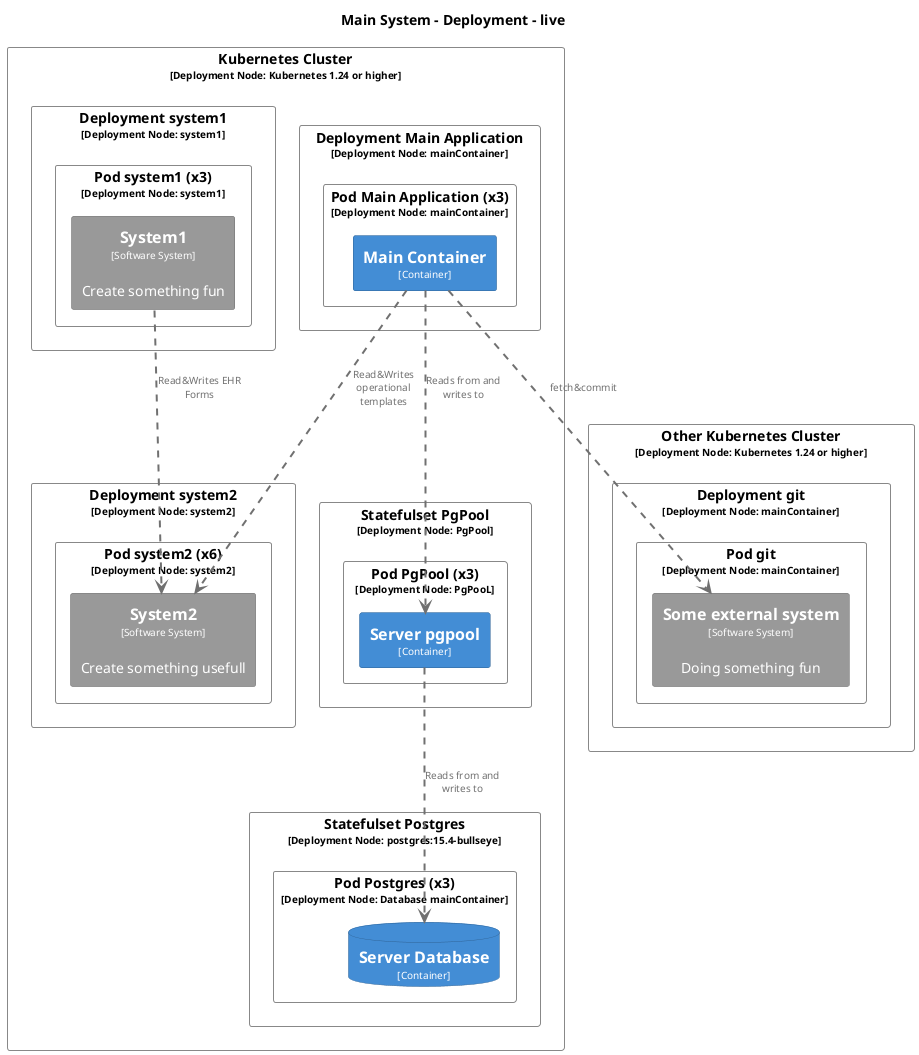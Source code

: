 @startuml
set separator none
title Main System - Deployment - live

top to bottom direction

skinparam {
  shadowing false
  arrowFontSize 10
  defaultTextAlignment center
  wrapWidth 200
  maxMessageSize 100
}

hide stereotype

skinparam rectangle<<live.KubernetesCluster.DeploymentMainApplication>> {
  BackgroundColor #ffffff
  FontColor #000000
  BorderColor #888888
}
skinparam rectangle<<live.OtherKubernetesCluster.Deploymentgit>> {
  BackgroundColor #ffffff
  FontColor #000000
  BorderColor #888888
}
skinparam rectangle<<live.KubernetesCluster.Deploymentsystem1>> {
  BackgroundColor #ffffff
  FontColor #000000
  BorderColor #888888
}
skinparam rectangle<<live.KubernetesCluster.Deploymentsystem2>> {
  BackgroundColor #ffffff
  FontColor #000000
  BorderColor #888888
}
skinparam rectangle<<live.KubernetesCluster>> {
  BackgroundColor #ffffff
  FontColor #000000
  BorderColor #888888
}
skinparam rectangle<<live.KubernetesCluster.DeploymentMainApplication.PodMainApplication.MainContainer_1>> {
  BackgroundColor #438dd5
  FontColor #ffffff
  BorderColor #2e6295
}
skinparam rectangle<<live.OtherKubernetesCluster>> {
  BackgroundColor #ffffff
  FontColor #000000
  BorderColor #888888
}
skinparam rectangle<<live.KubernetesCluster.DeploymentMainApplication.PodMainApplication>> {
  BackgroundColor #ffffff
  FontColor #000000
  BorderColor #888888
}
skinparam rectangle<<live.KubernetesCluster.StatefulsetPgPool.PodPgPool>> {
  BackgroundColor #ffffff
  FontColor #000000
  BorderColor #888888
}
skinparam rectangle<<live.KubernetesCluster.StatefulsetPostgres.PodPostgres>> {
  BackgroundColor #ffffff
  FontColor #000000
  BorderColor #888888
}
skinparam rectangle<<live.OtherKubernetesCluster.Deploymentgit.Podgit>> {
  BackgroundColor #ffffff
  FontColor #000000
  BorderColor #888888
}
skinparam rectangle<<live.KubernetesCluster.Deploymentsystem1.Podsystem1>> {
  BackgroundColor #ffffff
  FontColor #000000
  BorderColor #888888
}
skinparam rectangle<<live.KubernetesCluster.Deploymentsystem2.Podsystem2>> {
  BackgroundColor #ffffff
  FontColor #000000
  BorderColor #888888
}
skinparam database<<live.KubernetesCluster.StatefulsetPostgres.PodPostgres.ServerDatabase_1>> {
  BackgroundColor #438dd5
  FontColor #ffffff
  BorderColor #2e6295
}
skinparam rectangle<<live.KubernetesCluster.StatefulsetPgPool.PodPgPool.Serverpgpool_1>> {
  BackgroundColor #438dd5
  FontColor #ffffff
  BorderColor #2e6295
}
skinparam rectangle<<live.OtherKubernetesCluster.Deploymentgit.Podgit.Someexternalsystem_1>> {
  BackgroundColor #999999
  FontColor #ffffff
  BorderColor #6b6b6b
}
skinparam rectangle<<live.KubernetesCluster.StatefulsetPgPool>> {
  BackgroundColor #ffffff
  FontColor #000000
  BorderColor #888888
}
skinparam rectangle<<live.KubernetesCluster.StatefulsetPostgres>> {
  BackgroundColor #ffffff
  FontColor #000000
  BorderColor #888888
}
skinparam rectangle<<live.KubernetesCluster.Deploymentsystem1.Podsystem1.System1_1>> {
  BackgroundColor #999999
  FontColor #ffffff
  BorderColor #6b6b6b
}
skinparam rectangle<<live.KubernetesCluster.Deploymentsystem2.Podsystem2.System2_1>> {
  BackgroundColor #999999
  FontColor #ffffff
  BorderColor #6b6b6b
}

rectangle "Other Kubernetes Cluster\n<size:10>[Deployment Node: Kubernetes 1.24 or higher]</size>" <<live.OtherKubernetesCluster>> as live.OtherKubernetesCluster {
  rectangle "Deployment git\n<size:10>[Deployment Node: mainContainer]</size>" <<live.OtherKubernetesCluster.Deploymentgit>> as live.OtherKubernetesCluster.Deploymentgit {
    rectangle "Pod git\n<size:10>[Deployment Node: mainContainer]</size>" <<live.OtherKubernetesCluster.Deploymentgit.Podgit>> as live.OtherKubernetesCluster.Deploymentgit.Podgit {
      rectangle "==Some external system\n<size:10>[Software System]</size>\n\nDoing something fun" <<live.OtherKubernetesCluster.Deploymentgit.Podgit.Someexternalsystem_1>> as live.OtherKubernetesCluster.Deploymentgit.Podgit.Someexternalsystem_1
    }

  }

}

rectangle "Kubernetes Cluster\n<size:10>[Deployment Node: Kubernetes 1.24 or higher]</size>" <<live.KubernetesCluster>> as live.KubernetesCluster {
  rectangle "Deployment Main Application\n<size:10>[Deployment Node: mainContainer]</size>" <<live.KubernetesCluster.DeploymentMainApplication>> as live.KubernetesCluster.DeploymentMainApplication {
    rectangle "Pod Main Application (x3)\n<size:10>[Deployment Node: mainContainer]</size>" <<live.KubernetesCluster.DeploymentMainApplication.PodMainApplication>> as live.KubernetesCluster.DeploymentMainApplication.PodMainApplication {
      rectangle "==Main Container\n<size:10>[Container]</size>" <<live.KubernetesCluster.DeploymentMainApplication.PodMainApplication.MainContainer_1>> as live.KubernetesCluster.DeploymentMainApplication.PodMainApplication.MainContainer_1
    }

  }

  rectangle "Deployment system1\n<size:10>[Deployment Node: system1]</size>" <<live.KubernetesCluster.Deploymentsystem1>> as live.KubernetesCluster.Deploymentsystem1 {
    rectangle "Pod system1 (x3)\n<size:10>[Deployment Node: system1]</size>" <<live.KubernetesCluster.Deploymentsystem1.Podsystem1>> as live.KubernetesCluster.Deploymentsystem1.Podsystem1 {
      rectangle "==System1\n<size:10>[Software System]</size>\n\nCreate something fun" <<live.KubernetesCluster.Deploymentsystem1.Podsystem1.System1_1>> as live.KubernetesCluster.Deploymentsystem1.Podsystem1.System1_1
    }

  }

  rectangle "Deployment system2\n<size:10>[Deployment Node: system2]</size>" <<live.KubernetesCluster.Deploymentsystem2>> as live.KubernetesCluster.Deploymentsystem2 {
    rectangle "Pod system2 (x6)\n<size:10>[Deployment Node: system2]</size>" <<live.KubernetesCluster.Deploymentsystem2.Podsystem2>> as live.KubernetesCluster.Deploymentsystem2.Podsystem2 {
      rectangle "==System2\n<size:10>[Software System]</size>\n\nCreate something usefull" <<live.KubernetesCluster.Deploymentsystem2.Podsystem2.System2_1>> as live.KubernetesCluster.Deploymentsystem2.Podsystem2.System2_1
    }

  }

  rectangle "Statefulset PgPool\n<size:10>[Deployment Node: PgPool]</size>" <<live.KubernetesCluster.StatefulsetPgPool>> as live.KubernetesCluster.StatefulsetPgPool {
    rectangle "Pod PgPool (x3)\n<size:10>[Deployment Node: PgPooL]</size>" <<live.KubernetesCluster.StatefulsetPgPool.PodPgPool>> as live.KubernetesCluster.StatefulsetPgPool.PodPgPool {
      rectangle "==Server pgpool\n<size:10>[Container]</size>" <<live.KubernetesCluster.StatefulsetPgPool.PodPgPool.Serverpgpool_1>> as live.KubernetesCluster.StatefulsetPgPool.PodPgPool.Serverpgpool_1
    }

  }

  rectangle "Statefulset Postgres\n<size:10>[Deployment Node: postgres:15.4-bullseye]</size>" <<live.KubernetesCluster.StatefulsetPostgres>> as live.KubernetesCluster.StatefulsetPostgres {
    rectangle "Pod Postgres (x3)\n<size:10>[Deployment Node: Database mainContainer]</size>" <<live.KubernetesCluster.StatefulsetPostgres.PodPostgres>> as live.KubernetesCluster.StatefulsetPostgres.PodPostgres {
      database "==Server Database\n<size:10>[Container]</size>" <<live.KubernetesCluster.StatefulsetPostgres.PodPostgres.ServerDatabase_1>> as live.KubernetesCluster.StatefulsetPostgres.PodPostgres.ServerDatabase_1
    }

  }

}

live.KubernetesCluster.DeploymentMainApplication.PodMainApplication.MainContainer_1 .[#707070,thickness=2].> live.KubernetesCluster.StatefulsetPgPool.PodPgPool.Serverpgpool_1 : "<color:#707070>Reads from and writes to"
live.KubernetesCluster.StatefulsetPgPool.PodPgPool.Serverpgpool_1 .[#707070,thickness=2].> live.KubernetesCluster.StatefulsetPostgres.PodPostgres.ServerDatabase_1 : "<color:#707070>Reads from and writes to"
live.KubernetesCluster.Deploymentsystem1.Podsystem1.System1_1 .[#707070,thickness=2].> live.KubernetesCluster.Deploymentsystem2.Podsystem2.System2_1 : "<color:#707070>Read&Writes EHR Forms"
live.KubernetesCluster.DeploymentMainApplication.PodMainApplication.MainContainer_1 .[#707070,thickness=2].> live.KubernetesCluster.Deploymentsystem2.Podsystem2.System2_1 : "<color:#707070>Read&Writes operational templates"
live.KubernetesCluster.DeploymentMainApplication.PodMainApplication.MainContainer_1 .[#707070,thickness=2].> live.OtherKubernetesCluster.Deploymentgit.Podgit.Someexternalsystem_1 : "<color:#707070>fetch&commit"
@enduml
